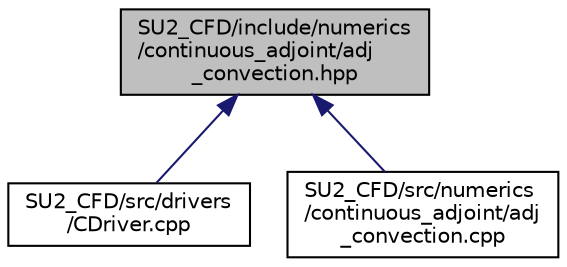 digraph "SU2_CFD/include/numerics/continuous_adjoint/adj_convection.hpp"
{
 // LATEX_PDF_SIZE
  edge [fontname="Helvetica",fontsize="10",labelfontname="Helvetica",labelfontsize="10"];
  node [fontname="Helvetica",fontsize="10",shape=record];
  Node1 [label="SU2_CFD/include/numerics\l/continuous_adjoint/adj\l_convection.hpp",height=0.2,width=0.4,color="black", fillcolor="grey75", style="filled", fontcolor="black",tooltip="Declarations of numerics classes for continuous adjoint convective discretization...."];
  Node1 -> Node2 [dir="back",color="midnightblue",fontsize="10",style="solid",fontname="Helvetica"];
  Node2 [label="SU2_CFD/src/drivers\l/CDriver.cpp",height=0.2,width=0.4,color="black", fillcolor="white", style="filled",URL="$CDriver_8cpp.html",tooltip="The main subroutines for driving single or multi-zone problems."];
  Node1 -> Node3 [dir="back",color="midnightblue",fontsize="10",style="solid",fontname="Helvetica"];
  Node3 [label="SU2_CFD/src/numerics\l/continuous_adjoint/adj\l_convection.cpp",height=0.2,width=0.4,color="black", fillcolor="white", style="filled",URL="$adj__convection_8cpp.html",tooltip="Implementation of adjoint convection numerics classes."];
}
